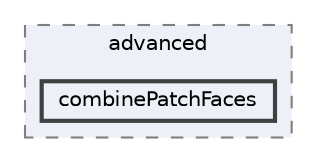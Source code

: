 digraph "applications/utilities/mesh/advanced/combinePatchFaces"
{
 // LATEX_PDF_SIZE
  bgcolor="transparent";
  edge [fontname=Helvetica,fontsize=10,labelfontname=Helvetica,labelfontsize=10];
  node [fontname=Helvetica,fontsize=10,shape=box,height=0.2,width=0.4];
  compound=true
  subgraph clusterdir_33cf184158805ce1a4614f861f9c9f7a {
    graph [ bgcolor="#edf0f7", pencolor="grey50", label="advanced", fontname=Helvetica,fontsize=10 style="filled,dashed", URL="dir_33cf184158805ce1a4614f861f9c9f7a.html",tooltip=""]
  dir_eb4abae7c4687d9bb506282a2c0cedb6 [label="combinePatchFaces", fillcolor="#edf0f7", color="grey25", style="filled,bold", URL="dir_eb4abae7c4687d9bb506282a2c0cedb6.html",tooltip=""];
  }
}
